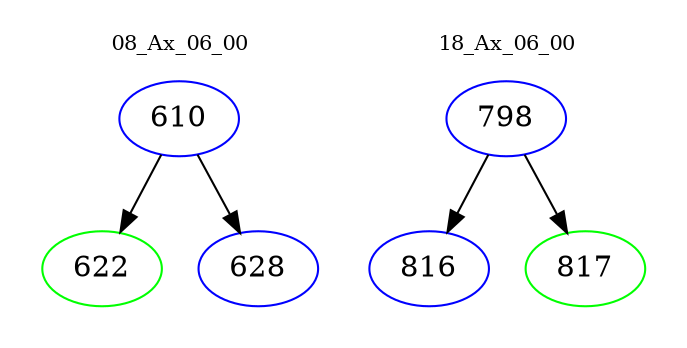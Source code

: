 digraph{
subgraph cluster_0 {
color = white
label = "08_Ax_06_00";
fontsize=10;
T0_610 [label="610", color="blue"]
T0_610 -> T0_622 [color="black"]
T0_622 [label="622", color="green"]
T0_610 -> T0_628 [color="black"]
T0_628 [label="628", color="blue"]
}
subgraph cluster_1 {
color = white
label = "18_Ax_06_00";
fontsize=10;
T1_798 [label="798", color="blue"]
T1_798 -> T1_816 [color="black"]
T1_816 [label="816", color="blue"]
T1_798 -> T1_817 [color="black"]
T1_817 [label="817", color="green"]
}
}
